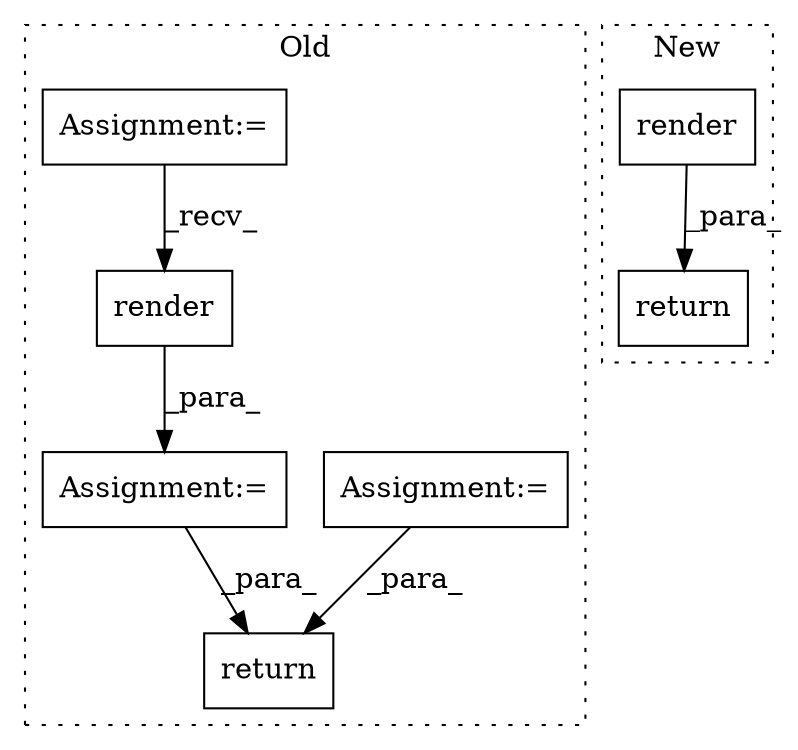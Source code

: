digraph G {
subgraph cluster0 {
1 [label="return" a="41" s="10620" l="12" shape="box"];
4 [label="Assignment:=" a="7" s="10289" l="1" shape="box"];
5 [label="Assignment:=" a="7" s="10375" l="1" shape="box"];
6 [label="Assignment:=" a="7" s="9816" l="6" shape="box"];
7 [label="render" a="32" s="10399,10460" l="7,1" shape="box"];
label = "Old";
style="dotted";
}
subgraph cluster1 {
2 [label="render" a="32" s="10944,10957" l="7,1" shape="box"];
3 [label="return" a="41" s="10964" l="7" shape="box"];
label = "New";
style="dotted";
}
2 -> 3 [label="_para_"];
4 -> 1 [label="_para_"];
5 -> 1 [label="_para_"];
6 -> 7 [label="_recv_"];
7 -> 5 [label="_para_"];
}